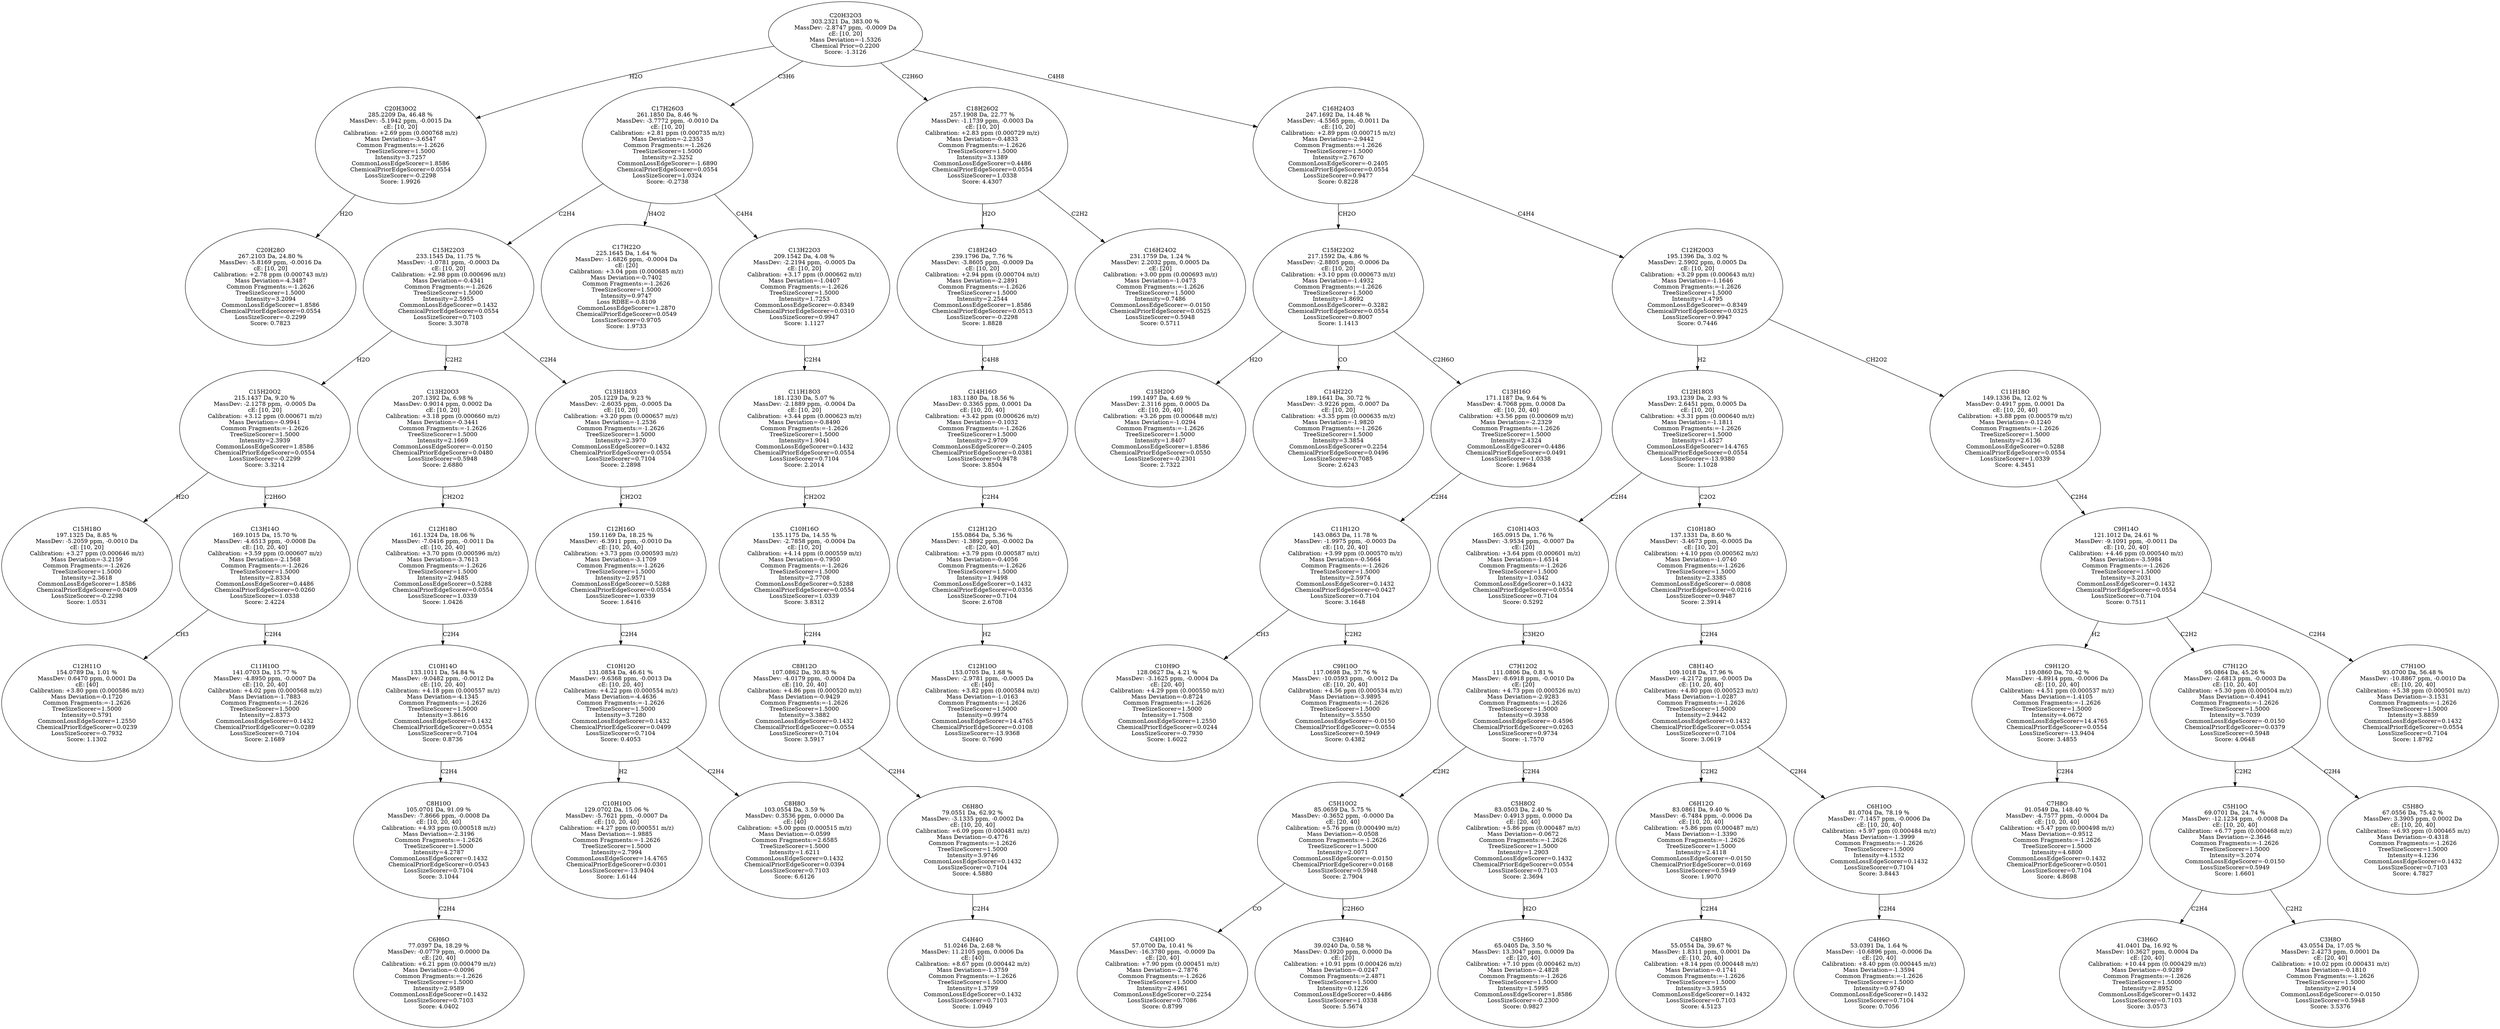 strict digraph {
v1 [label="C20H28O\n267.2103 Da, 24.80 %\nMassDev: -5.8169 ppm, -0.0016 Da\ncE: [10, 20]\nCalibration: +2.78 ppm (0.000743 m/z)\nMass Deviation=-4.3487\nCommon Fragments:=-1.2626\nTreeSizeScorer=1.5000\nIntensity=3.2094\nCommonLossEdgeScorer=1.8586\nChemicalPriorEdgeScorer=0.0554\nLossSizeScorer=-0.2299\nScore: 0.7823"];
v2 [label="C20H30O2\n285.2209 Da, 46.48 %\nMassDev: -5.1942 ppm, -0.0015 Da\ncE: [10, 20]\nCalibration: +2.69 ppm (0.000768 m/z)\nMass Deviation=-3.6547\nCommon Fragments:=-1.2626\nTreeSizeScorer=1.5000\nIntensity=3.7257\nCommonLossEdgeScorer=1.8586\nChemicalPriorEdgeScorer=0.0554\nLossSizeScorer=-0.2298\nScore: 1.9926"];
v3 [label="C15H18O\n197.1325 Da, 8.85 %\nMassDev: -5.2059 ppm, -0.0010 Da\ncE: [10, 20]\nCalibration: +3.27 ppm (0.000646 m/z)\nMass Deviation=-3.2159\nCommon Fragments:=-1.2626\nTreeSizeScorer=1.5000\nIntensity=2.3618\nCommonLossEdgeScorer=1.8586\nChemicalPriorEdgeScorer=0.0409\nLossSizeScorer=-0.2298\nScore: 1.0531"];
v4 [label="C12H11O\n154.0789 Da, 1.01 %\nMassDev: 0.6470 ppm, 0.0001 Da\ncE: [40]\nCalibration: +3.80 ppm (0.000586 m/z)\nMass Deviation=-0.1720\nCommon Fragments:=-1.2626\nTreeSizeScorer=1.5000\nIntensity=0.5791\nCommonLossEdgeScorer=1.2550\nChemicalPriorEdgeScorer=0.0239\nLossSizeScorer=-0.7932\nScore: 1.1302"];
v5 [label="C11H10O\n141.0703 Da, 15.77 %\nMassDev: -4.8950 ppm, -0.0007 Da\ncE: [10, 20, 40]\nCalibration: +4.02 ppm (0.000568 m/z)\nMass Deviation=-1.7883\nCommon Fragments:=-1.2626\nTreeSizeScorer=1.5000\nIntensity=2.8373\nCommonLossEdgeScorer=0.1432\nChemicalPriorEdgeScorer=0.0289\nLossSizeScorer=0.7104\nScore: 2.1689"];
v6 [label="C13H14O\n169.1015 Da, 15.70 %\nMassDev: -4.6513 ppm, -0.0008 Da\ncE: [10, 20, 40]\nCalibration: +3.59 ppm (0.000607 m/z)\nMass Deviation=-2.1568\nCommon Fragments:=-1.2626\nTreeSizeScorer=1.5000\nIntensity=2.8334\nCommonLossEdgeScorer=0.4486\nChemicalPriorEdgeScorer=0.0260\nLossSizeScorer=1.0338\nScore: 2.4224"];
v7 [label="C15H20O2\n215.1437 Da, 9.20 %\nMassDev: -2.1278 ppm, -0.0005 Da\ncE: [10, 20]\nCalibration: +3.12 ppm (0.000671 m/z)\nMass Deviation=-0.9941\nCommon Fragments:=-1.2626\nTreeSizeScorer=1.5000\nIntensity=2.3939\nCommonLossEdgeScorer=1.8586\nChemicalPriorEdgeScorer=0.0554\nLossSizeScorer=-0.2299\nScore: 3.3214"];
v8 [label="C6H6O\n77.0397 Da, 18.29 %\nMassDev: -0.0779 ppm, -0.0000 Da\ncE: [20, 40]\nCalibration: +6.21 ppm (0.000479 m/z)\nMass Deviation=-0.0096\nCommon Fragments:=-1.2626\nTreeSizeScorer=1.5000\nIntensity=2.9589\nCommonLossEdgeScorer=0.1432\nLossSizeScorer=0.7103\nScore: 4.0402"];
v9 [label="C8H10O\n105.0701 Da, 91.09 %\nMassDev: -7.8666 ppm, -0.0008 Da\ncE: [10, 20, 40]\nCalibration: +4.93 ppm (0.000518 m/z)\nMass Deviation=-2.3196\nCommon Fragments:=-1.2626\nTreeSizeScorer=1.5000\nIntensity=4.2787\nCommonLossEdgeScorer=0.1432\nChemicalPriorEdgeScorer=0.0543\nLossSizeScorer=0.7104\nScore: 3.1044"];
v10 [label="C10H14O\n133.1011 Da, 54.84 %\nMassDev: -9.0482 ppm, -0.0012 Da\ncE: [10, 20, 40]\nCalibration: +4.18 ppm (0.000557 m/z)\nMass Deviation=-4.1345\nCommon Fragments:=-1.2626\nTreeSizeScorer=1.5000\nIntensity=3.8616\nCommonLossEdgeScorer=0.1432\nChemicalPriorEdgeScorer=0.0554\nLossSizeScorer=0.7104\nScore: 0.8736"];
v11 [label="C12H18O\n161.1324 Da, 18.06 %\nMassDev: -7.0416 ppm, -0.0011 Da\ncE: [10, 20, 40]\nCalibration: +3.70 ppm (0.000596 m/z)\nMass Deviation=-3.7613\nCommon Fragments:=-1.2626\nTreeSizeScorer=1.5000\nIntensity=2.9485\nCommonLossEdgeScorer=0.5288\nChemicalPriorEdgeScorer=0.0554\nLossSizeScorer=1.0339\nScore: 1.0426"];
v12 [label="C13H20O3\n207.1392 Da, 6.98 %\nMassDev: 0.9014 ppm, 0.0002 Da\ncE: [10, 20]\nCalibration: +3.18 ppm (0.000660 m/z)\nMass Deviation=-0.3441\nCommon Fragments:=-1.2626\nTreeSizeScorer=1.5000\nIntensity=2.1669\nCommonLossEdgeScorer=-0.0150\nChemicalPriorEdgeScorer=0.0480\nLossSizeScorer=0.5948\nScore: 2.6880"];
v13 [label="C10H10O\n129.0702 Da, 15.06 %\nMassDev: -5.7621 ppm, -0.0007 Da\ncE: [10, 20, 40]\nCalibration: +4.27 ppm (0.000551 m/z)\nMass Deviation=-1.9885\nCommon Fragments:=-1.2626\nTreeSizeScorer=1.5000\nIntensity=2.7994\nCommonLossEdgeScorer=14.4765\nChemicalPriorEdgeScorer=0.0301\nLossSizeScorer=-13.9404\nScore: 1.6144"];
v14 [label="C8H8O\n103.0554 Da, 3.59 %\nMassDev: 0.3536 ppm, 0.0000 Da\ncE: [40]\nCalibration: +5.00 ppm (0.000515 m/z)\nMass Deviation=-0.0599\nCommon Fragments:=2.6585\nTreeSizeScorer=1.5000\nIntensity=1.6211\nCommonLossEdgeScorer=0.1432\nChemicalPriorEdgeScorer=0.0394\nLossSizeScorer=0.7103\nScore: 6.6126"];
v15 [label="C10H12O\n131.0854 Da, 46.61 %\nMassDev: -9.6368 ppm, -0.0013 Da\ncE: [10, 20, 40]\nCalibration: +4.22 ppm (0.000554 m/z)\nMass Deviation=-4.4636\nCommon Fragments:=-1.2626\nTreeSizeScorer=1.5000\nIntensity=3.7280\nCommonLossEdgeScorer=0.1432\nChemicalPriorEdgeScorer=0.0499\nLossSizeScorer=0.7104\nScore: 0.4053"];
v16 [label="C12H16O\n159.1169 Da, 18.25 %\nMassDev: -6.3911 ppm, -0.0010 Da\ncE: [10, 20, 40]\nCalibration: +3.73 ppm (0.000593 m/z)\nMass Deviation=-3.1709\nCommon Fragments:=-1.2626\nTreeSizeScorer=1.5000\nIntensity=2.9571\nCommonLossEdgeScorer=0.5288\nChemicalPriorEdgeScorer=0.0554\nLossSizeScorer=1.0339\nScore: 1.6416"];
v17 [label="C13H18O3\n205.1229 Da, 9.23 %\nMassDev: -2.6035 ppm, -0.0005 Da\ncE: [10, 20]\nCalibration: +3.20 ppm (0.000657 m/z)\nMass Deviation=-1.2536\nCommon Fragments:=-1.2626\nTreeSizeScorer=1.5000\nIntensity=2.3970\nCommonLossEdgeScorer=0.1432\nChemicalPriorEdgeScorer=0.0554\nLossSizeScorer=0.7104\nScore: 2.2898"];
v18 [label="C15H22O3\n233.1545 Da, 11.75 %\nMassDev: -1.0781 ppm, -0.0003 Da\ncE: [10, 20]\nCalibration: +2.98 ppm (0.000696 m/z)\nMass Deviation=-0.4341\nCommon Fragments:=-1.2626\nTreeSizeScorer=1.5000\nIntensity=2.5955\nCommonLossEdgeScorer=0.1432\nChemicalPriorEdgeScorer=0.0554\nLossSizeScorer=0.7103\nScore: 3.3078"];
v19 [label="C17H22O\n225.1645 Da, 1.64 %\nMassDev: -1.6826 ppm, -0.0004 Da\ncE: [20]\nCalibration: +3.04 ppm (0.000685 m/z)\nMass Deviation=-0.7402\nCommon Fragments:=-1.2626\nTreeSizeScorer=1.5000\nIntensity=0.9747\nLoss RDBE=-0.8109\nCommonLossEdgeScorer=1.2870\nChemicalPriorEdgeScorer=0.0549\nLossSizeScorer=0.9705\nScore: 1.9733"];
v20 [label="C4H4O\n51.0246 Da, 2.68 %\nMassDev: 11.2105 ppm, 0.0006 Da\ncE: [40]\nCalibration: +8.67 ppm (0.000442 m/z)\nMass Deviation=-1.3759\nCommon Fragments:=-1.2626\nTreeSizeScorer=1.5000\nIntensity=1.3799\nCommonLossEdgeScorer=0.1432\nLossSizeScorer=0.7103\nScore: 1.0949"];
v21 [label="C6H8O\n79.0551 Da, 62.92 %\nMassDev: -3.1335 ppm, -0.0002 Da\ncE: [10, 20, 40]\nCalibration: +6.09 ppm (0.000481 m/z)\nMass Deviation=-0.4776\nCommon Fragments:=-1.2626\nTreeSizeScorer=1.5000\nIntensity=3.9746\nCommonLossEdgeScorer=0.1432\nLossSizeScorer=0.7104\nScore: 4.5880"];
v22 [label="C8H12O\n107.0862 Da, 30.83 %\nMassDev: -4.0179 ppm, -0.0004 Da\ncE: [10, 20, 40]\nCalibration: +4.86 ppm (0.000520 m/z)\nMass Deviation=-0.9429\nCommon Fragments:=-1.2626\nTreeSizeScorer=1.5000\nIntensity=3.3882\nCommonLossEdgeScorer=0.1432\nChemicalPriorEdgeScorer=0.0554\nLossSizeScorer=0.7104\nScore: 3.5917"];
v23 [label="C10H16O\n135.1175 Da, 14.55 %\nMassDev: -2.7858 ppm, -0.0004 Da\ncE: [10, 20]\nCalibration: +4.14 ppm (0.000559 m/z)\nMass Deviation=-0.7950\nCommon Fragments:=-1.2626\nTreeSizeScorer=1.5000\nIntensity=2.7708\nCommonLossEdgeScorer=0.5288\nChemicalPriorEdgeScorer=0.0554\nLossSizeScorer=1.0339\nScore: 3.8312"];
v24 [label="C11H18O3\n181.1230 Da, 5.07 %\nMassDev: -2.1889 ppm, -0.0004 Da\ncE: [10, 20]\nCalibration: +3.44 ppm (0.000623 m/z)\nMass Deviation=-0.8490\nCommon Fragments:=-1.2626\nTreeSizeScorer=1.5000\nIntensity=1.9041\nCommonLossEdgeScorer=0.1432\nChemicalPriorEdgeScorer=0.0554\nLossSizeScorer=0.7104\nScore: 2.2014"];
v25 [label="C13H22O3\n209.1542 Da, 4.08 %\nMassDev: -2.2194 ppm, -0.0005 Da\ncE: [10, 20]\nCalibration: +3.17 ppm (0.000662 m/z)\nMass Deviation=-1.0407\nCommon Fragments:=-1.2626\nTreeSizeScorer=1.5000\nIntensity=1.7253\nCommonLossEdgeScorer=-0.8349\nChemicalPriorEdgeScorer=0.0310\nLossSizeScorer=0.9947\nScore: 1.1127"];
v26 [label="C17H26O3\n261.1850 Da, 8.46 %\nMassDev: -3.7772 ppm, -0.0010 Da\ncE: [10, 20]\nCalibration: +2.81 ppm (0.000735 m/z)\nMass Deviation=-2.2353\nCommon Fragments:=-1.2626\nTreeSizeScorer=1.5000\nIntensity=2.3252\nCommonLossEdgeScorer=-1.6890\nChemicalPriorEdgeScorer=0.0554\nLossSizeScorer=1.0324\nScore: -0.2738"];
v27 [label="C12H10O\n153.0705 Da, 1.68 %\nMassDev: -2.9781 ppm, -0.0005 Da\ncE: [40]\nCalibration: +3.82 ppm (0.000584 m/z)\nMass Deviation=-1.0163\nCommon Fragments:=-1.2626\nTreeSizeScorer=1.5000\nIntensity=0.9974\nCommonLossEdgeScorer=14.4765\nChemicalPriorEdgeScorer=0.0108\nLossSizeScorer=-13.9368\nScore: 0.7690"];
v28 [label="C12H12O\n155.0864 Da, 5.36 %\nMassDev: -1.3892 ppm, -0.0002 Da\ncE: [20, 40]\nCalibration: +3.79 ppm (0.000587 m/z)\nMass Deviation=-0.4056\nCommon Fragments:=-1.2626\nTreeSizeScorer=1.5000\nIntensity=1.9498\nCommonLossEdgeScorer=0.1432\nChemicalPriorEdgeScorer=0.0356\nLossSizeScorer=0.7104\nScore: 2.6708"];
v29 [label="C14H16O\n183.1180 Da, 18.56 %\nMassDev: 0.3365 ppm, 0.0001 Da\ncE: [10, 20, 40]\nCalibration: +3.42 ppm (0.000626 m/z)\nMass Deviation=-0.1032\nCommon Fragments:=-1.2626\nTreeSizeScorer=1.5000\nIntensity=2.9709\nCommonLossEdgeScorer=-0.2405\nChemicalPriorEdgeScorer=0.0381\nLossSizeScorer=0.9478\nScore: 3.8504"];
v30 [label="C18H24O\n239.1796 Da, 7.76 %\nMassDev: -3.8605 ppm, -0.0009 Da\ncE: [10, 20]\nCalibration: +2.94 ppm (0.000704 m/z)\nMass Deviation=-2.2891\nCommon Fragments:=-1.2626\nTreeSizeScorer=1.5000\nIntensity=2.2544\nCommonLossEdgeScorer=1.8586\nChemicalPriorEdgeScorer=0.0513\nLossSizeScorer=-0.2298\nScore: 1.8828"];
v31 [label="C16H24O2\n231.1759 Da, 1.24 %\nMassDev: 2.2032 ppm, 0.0005 Da\ncE: [20]\nCalibration: +3.00 ppm (0.000693 m/z)\nMass Deviation=-1.0473\nCommon Fragments:=-1.2626\nTreeSizeScorer=1.5000\nIntensity=0.7486\nCommonLossEdgeScorer=-0.0150\nChemicalPriorEdgeScorer=0.0525\nLossSizeScorer=0.5948\nScore: 0.5711"];
v32 [label="C18H26O2\n257.1908 Da, 22.77 %\nMassDev: -1.1739 ppm, -0.0003 Da\ncE: [10, 20]\nCalibration: +2.83 ppm (0.000729 m/z)\nMass Deviation=-0.4833\nCommon Fragments:=-1.2626\nTreeSizeScorer=1.5000\nIntensity=3.1389\nCommonLossEdgeScorer=0.4486\nChemicalPriorEdgeScorer=0.0554\nLossSizeScorer=1.0338\nScore: 4.4307"];
v33 [label="C15H20O\n199.1497 Da, 4.69 %\nMassDev: 2.3116 ppm, 0.0005 Da\ncE: [10, 20, 40]\nCalibration: +3.26 ppm (0.000648 m/z)\nMass Deviation=-1.0294\nCommon Fragments:=-1.2626\nTreeSizeScorer=1.5000\nIntensity=1.8407\nCommonLossEdgeScorer=1.8586\nChemicalPriorEdgeScorer=0.0550\nLossSizeScorer=-0.2301\nScore: 2.7322"];
v34 [label="C14H22O\n189.1641 Da, 30.72 %\nMassDev: -3.9226 ppm, -0.0007 Da\ncE: [10, 20]\nCalibration: +3.35 ppm (0.000635 m/z)\nMass Deviation=-1.9820\nCommon Fragments:=-1.2626\nTreeSizeScorer=1.5000\nIntensity=3.3854\nCommonLossEdgeScorer=0.2254\nChemicalPriorEdgeScorer=0.0496\nLossSizeScorer=0.7085\nScore: 2.6243"];
v35 [label="C10H9O\n128.0627 Da, 4.21 %\nMassDev: -3.1625 ppm, -0.0004 Da\ncE: [20, 40]\nCalibration: +4.29 ppm (0.000550 m/z)\nMass Deviation=-0.8724\nCommon Fragments:=-1.2626\nTreeSizeScorer=1.5000\nIntensity=1.7508\nCommonLossEdgeScorer=1.2550\nChemicalPriorEdgeScorer=0.0244\nLossSizeScorer=-0.7930\nScore: 1.6022"];
v36 [label="C9H10O\n117.0698 Da, 37.76 %\nMassDev: -10.0593 ppm, -0.0012 Da\ncE: [10, 20, 40]\nCalibration: +4.56 ppm (0.000534 m/z)\nMass Deviation=-3.9895\nCommon Fragments:=-1.2626\nTreeSizeScorer=1.5000\nIntensity=3.5550\nCommonLossEdgeScorer=-0.0150\nChemicalPriorEdgeScorer=0.0554\nLossSizeScorer=0.5949\nScore: 0.4382"];
v37 [label="C11H12O\n143.0863 Da, 11.78 %\nMassDev: -1.9975 ppm, -0.0003 Da\ncE: [10, 20, 40]\nCalibration: +3.99 ppm (0.000570 m/z)\nMass Deviation=-0.5664\nCommon Fragments:=-1.2626\nTreeSizeScorer=1.5000\nIntensity=2.5974\nCommonLossEdgeScorer=0.1432\nChemicalPriorEdgeScorer=0.0427\nLossSizeScorer=0.7104\nScore: 3.1648"];
v38 [label="C13H16O\n171.1187 Da, 9.64 %\nMassDev: 4.7068 ppm, 0.0008 Da\ncE: [10, 20, 40]\nCalibration: +3.56 ppm (0.000609 m/z)\nMass Deviation=-2.2329\nCommon Fragments:=-1.2626\nTreeSizeScorer=1.5000\nIntensity=2.4324\nCommonLossEdgeScorer=0.4486\nChemicalPriorEdgeScorer=0.0491\nLossSizeScorer=1.0338\nScore: 1.9684"];
v39 [label="C15H22O2\n217.1592 Da, 4.86 %\nMassDev: -2.8805 ppm, -0.0006 Da\ncE: [10, 20]\nCalibration: +3.10 ppm (0.000673 m/z)\nMass Deviation=-1.4932\nCommon Fragments:=-1.2626\nTreeSizeScorer=1.5000\nIntensity=1.8692\nCommonLossEdgeScorer=-0.3282\nChemicalPriorEdgeScorer=0.0554\nLossSizeScorer=0.8007\nScore: 1.1413"];
v40 [label="C4H10O\n57.0700 Da, 10.41 %\nMassDev: -16.3780 ppm, -0.0009 Da\ncE: [20, 40]\nCalibration: +7.90 ppm (0.000451 m/z)\nMass Deviation=-2.7876\nCommon Fragments:=-1.2626\nTreeSizeScorer=1.5000\nIntensity=2.4961\nCommonLossEdgeScorer=0.2254\nLossSizeScorer=0.7086\nScore: 0.8799"];
v41 [label="C3H4O\n39.0240 Da, 0.58 %\nMassDev: 0.3920 ppm, 0.0000 Da\ncE: [20]\nCalibration: +10.91 ppm (0.000426 m/z)\nMass Deviation=-0.0247\nCommon Fragments:=2.4871\nTreeSizeScorer=1.5000\nIntensity=0.1226\nCommonLossEdgeScorer=0.4486\nLossSizeScorer=1.0338\nScore: 5.5674"];
v42 [label="C5H10O2\n85.0659 Da, 5.75 %\nMassDev: -0.3652 ppm, -0.0000 Da\ncE: [20, 40]\nCalibration: +5.76 ppm (0.000490 m/z)\nMass Deviation=-0.0508\nCommon Fragments:=-1.2626\nTreeSizeScorer=1.5000\nIntensity=2.0071\nCommonLossEdgeScorer=-0.0150\nChemicalPriorEdgeScorer=0.0168\nLossSizeScorer=0.5948\nScore: 2.7904"];
v43 [label="C5H6O\n65.0405 Da, 3.50 %\nMassDev: 13.3047 ppm, 0.0009 Da\ncE: [20, 40]\nCalibration: +7.10 ppm (0.000462 m/z)\nMass Deviation=-2.4828\nCommon Fragments:=-1.2626\nTreeSizeScorer=1.5000\nIntensity=1.5995\nCommonLossEdgeScorer=1.8586\nLossSizeScorer=-0.2300\nScore: 0.9827"];
v44 [label="C5H8O2\n83.0503 Da, 2.40 %\nMassDev: 0.4913 ppm, 0.0000 Da\ncE: [20, 40]\nCalibration: +5.86 ppm (0.000487 m/z)\nMass Deviation=-0.0672\nCommon Fragments:=-1.2626\nTreeSizeScorer=1.5000\nIntensity=1.2903\nCommonLossEdgeScorer=0.1432\nChemicalPriorEdgeScorer=0.0554\nLossSizeScorer=0.7103\nScore: 2.3694"];
v45 [label="C7H12O2\n111.0806 Da, 0.81 %\nMassDev: -8.6918 ppm, -0.0010 Da\ncE: [20]\nCalibration: +4.73 ppm (0.000526 m/z)\nMass Deviation=-2.9283\nCommon Fragments:=-1.2626\nTreeSizeScorer=1.5000\nIntensity=0.3938\nCommonLossEdgeScorer=-0.4596\nChemicalPriorEdgeScorer=0.0263\nLossSizeScorer=0.9734\nScore: -1.7570"];
v46 [label="C10H14O3\n165.0915 Da, 1.76 %\nMassDev: -3.9534 ppm, -0.0007 Da\ncE: [20]\nCalibration: +3.64 ppm (0.000601 m/z)\nMass Deviation=-1.6514\nCommon Fragments:=-1.2626\nTreeSizeScorer=1.5000\nIntensity=1.0342\nCommonLossEdgeScorer=0.1432\nChemicalPriorEdgeScorer=0.0554\nLossSizeScorer=0.7104\nScore: 0.5292"];
v47 [label="C4H8O\n55.0554 Da, 39.67 %\nMassDev: 1.8311 ppm, 0.0001 Da\ncE: [10, 20, 40]\nCalibration: +8.14 ppm (0.000448 m/z)\nMass Deviation=-0.1741\nCommon Fragments:=-1.2626\nTreeSizeScorer=1.5000\nIntensity=3.5955\nCommonLossEdgeScorer=0.1432\nLossSizeScorer=0.7103\nScore: 4.5123"];
v48 [label="C6H12O\n83.0861 Da, 9.40 %\nMassDev: -6.7484 ppm, -0.0006 Da\ncE: [10, 20, 40]\nCalibration: +5.86 ppm (0.000487 m/z)\nMass Deviation=-1.3390\nCommon Fragments:=-1.2626\nTreeSizeScorer=1.5000\nIntensity=2.4118\nCommonLossEdgeScorer=-0.0150\nChemicalPriorEdgeScorer=0.0169\nLossSizeScorer=0.5949\nScore: 1.9070"];
v49 [label="C4H6O\n53.0391 Da, 1.64 %\nMassDev: -10.6896 ppm, -0.0006 Da\ncE: [20, 40]\nCalibration: +8.40 ppm (0.000445 m/z)\nMass Deviation=-1.3594\nCommon Fragments:=-1.2626\nTreeSizeScorer=1.5000\nIntensity=0.9740\nCommonLossEdgeScorer=0.1432\nLossSizeScorer=0.7104\nScore: 0.7056"];
v50 [label="C6H10O\n81.0704 Da, 78.19 %\nMassDev: -7.1457 ppm, -0.0006 Da\ncE: [10, 20, 40]\nCalibration: +5.97 ppm (0.000484 m/z)\nMass Deviation=-1.3999\nCommon Fragments:=-1.2626\nTreeSizeScorer=1.5000\nIntensity=4.1532\nCommonLossEdgeScorer=0.1432\nLossSizeScorer=0.7104\nScore: 3.8443"];
v51 [label="C8H14O\n109.1018 Da, 17.96 %\nMassDev: -4.2172 ppm, -0.0005 Da\ncE: [10, 20, 40]\nCalibration: +4.80 ppm (0.000523 m/z)\nMass Deviation=-1.0287\nCommon Fragments:=-1.2626\nTreeSizeScorer=1.5000\nIntensity=2.9442\nCommonLossEdgeScorer=0.1432\nChemicalPriorEdgeScorer=0.0554\nLossSizeScorer=0.7104\nScore: 3.0619"];
v52 [label="C10H18O\n137.1331 Da, 8.60 %\nMassDev: -3.4673 ppm, -0.0005 Da\ncE: [10, 20]\nCalibration: +4.10 ppm (0.000562 m/z)\nMass Deviation=-1.0740\nCommon Fragments:=-1.2626\nTreeSizeScorer=1.5000\nIntensity=2.3385\nCommonLossEdgeScorer=-0.0808\nChemicalPriorEdgeScorer=0.0216\nLossSizeScorer=0.9487\nScore: 2.3914"];
v53 [label="C12H18O3\n193.1239 Da, 2.93 %\nMassDev: 2.6451 ppm, 0.0005 Da\ncE: [10, 20]\nCalibration: +3.31 ppm (0.000640 m/z)\nMass Deviation=-1.1811\nCommon Fragments:=-1.2626\nTreeSizeScorer=1.5000\nIntensity=1.4527\nCommonLossEdgeScorer=14.4765\nChemicalPriorEdgeScorer=0.0554\nLossSizeScorer=-13.9380\nScore: 1.1028"];
v54 [label="C7H8O\n91.0549 Da, 148.40 %\nMassDev: -4.7577 ppm, -0.0004 Da\ncE: [10, 20, 40]\nCalibration: +5.47 ppm (0.000498 m/z)\nMass Deviation=-0.9512\nCommon Fragments:=-1.2626\nTreeSizeScorer=1.5000\nIntensity=4.6800\nCommonLossEdgeScorer=0.1432\nChemicalPriorEdgeScorer=0.0501\nLossSizeScorer=0.7104\nScore: 4.8698"];
v55 [label="C9H12O\n119.0860 Da, 70.42 %\nMassDev: -4.8914 ppm, -0.0006 Da\ncE: [10, 20, 40]\nCalibration: +4.51 ppm (0.000537 m/z)\nMass Deviation=-1.4105\nCommon Fragments:=-1.2626\nTreeSizeScorer=1.5000\nIntensity=4.0672\nCommonLossEdgeScorer=14.4765\nChemicalPriorEdgeScorer=0.0554\nLossSizeScorer=-13.9404\nScore: 3.4855"];
v56 [label="C3H6O\n41.0401 Da, 16.92 %\nMassDev: 10.3627 ppm, 0.0004 Da\ncE: [20, 40]\nCalibration: +10.44 ppm (0.000429 m/z)\nMass Deviation=-0.9289\nCommon Fragments:=-1.2626\nTreeSizeScorer=1.5000\nIntensity=2.8952\nCommonLossEdgeScorer=0.1432\nLossSizeScorer=0.7103\nScore: 3.0573"];
v57 [label="C3H8O\n43.0554 Da, 17.05 %\nMassDev: 2.4273 ppm, 0.0001 Da\ncE: [20, 40]\nCalibration: +10.02 ppm (0.000431 m/z)\nMass Deviation=-0.1810\nCommon Fragments:=-1.2626\nTreeSizeScorer=1.5000\nIntensity=2.9014\nCommonLossEdgeScorer=-0.0150\nLossSizeScorer=0.5948\nScore: 3.5376"];
v58 [label="C5H10O\n69.0701 Da, 24.74 %\nMassDev: -12.1234 ppm, -0.0008 Da\ncE: [10, 20, 40]\nCalibration: +6.77 ppm (0.000468 m/z)\nMass Deviation=-2.3646\nCommon Fragments:=-1.2626\nTreeSizeScorer=1.5000\nIntensity=3.2074\nCommonLossEdgeScorer=-0.0150\nLossSizeScorer=0.5949\nScore: 1.6601"];
v59 [label="C5H8O\n67.0556 Da, 75.42 %\nMassDev: 3.3905 ppm, 0.0002 Da\ncE: [10, 20, 40]\nCalibration: +6.93 ppm (0.000465 m/z)\nMass Deviation=-0.4318\nCommon Fragments:=-1.2626\nTreeSizeScorer=1.5000\nIntensity=4.1236\nCommonLossEdgeScorer=0.1432\nLossSizeScorer=0.7103\nScore: 4.7827"];
v60 [label="C7H12O\n95.0864 Da, 45.26 %\nMassDev: -2.6813 ppm, -0.0003 Da\ncE: [10, 20, 40]\nCalibration: +5.30 ppm (0.000504 m/z)\nMass Deviation=-0.4941\nCommon Fragments:=-1.2626\nTreeSizeScorer=1.5000\nIntensity=3.7039\nCommonLossEdgeScorer=-0.0150\nChemicalPriorEdgeScorer=0.0379\nLossSizeScorer=0.5948\nScore: 4.0648"];
v61 [label="C7H10O\n93.0700 Da, 56.48 %\nMassDev: -10.8867 ppm, -0.0010 Da\ncE: [10, 20, 40]\nCalibration: +5.38 ppm (0.000501 m/z)\nMass Deviation=-3.1531\nCommon Fragments:=-1.2626\nTreeSizeScorer=1.5000\nIntensity=3.8859\nCommonLossEdgeScorer=0.1432\nChemicalPriorEdgeScorer=0.0554\nLossSizeScorer=0.7104\nScore: 1.8792"];
v62 [label="C9H14O\n121.1012 Da, 24.61 %\nMassDev: -9.1091 ppm, -0.0011 Da\ncE: [10, 20, 40]\nCalibration: +4.46 ppm (0.000540 m/z)\nMass Deviation=-3.5984\nCommon Fragments:=-1.2626\nTreeSizeScorer=1.5000\nIntensity=3.2031\nCommonLossEdgeScorer=0.1432\nChemicalPriorEdgeScorer=0.0554\nLossSizeScorer=0.7104\nScore: 0.7511"];
v63 [label="C11H18O\n149.1336 Da, 12.02 %\nMassDev: 0.4917 ppm, 0.0001 Da\ncE: [10, 20, 40]\nCalibration: +3.88 ppm (0.000579 m/z)\nMass Deviation=-0.1240\nCommon Fragments:=-1.2626\nTreeSizeScorer=1.5000\nIntensity=2.6136\nCommonLossEdgeScorer=0.5288\nChemicalPriorEdgeScorer=0.0554\nLossSizeScorer=1.0339\nScore: 4.3451"];
v64 [label="C12H20O3\n195.1396 Da, 3.02 %\nMassDev: 2.5902 ppm, 0.0005 Da\ncE: [10, 20]\nCalibration: +3.29 ppm (0.000643 m/z)\nMass Deviation=-1.1646\nCommon Fragments:=-1.2626\nTreeSizeScorer=1.5000\nIntensity=1.4795\nCommonLossEdgeScorer=-0.8349\nChemicalPriorEdgeScorer=0.0325\nLossSizeScorer=0.9947\nScore: 0.7446"];
v65 [label="C16H24O3\n247.1692 Da, 14.48 %\nMassDev: -4.5565 ppm, -0.0011 Da\ncE: [10, 20]\nCalibration: +2.89 ppm (0.000715 m/z)\nMass Deviation=-2.9442\nCommon Fragments:=-1.2626\nTreeSizeScorer=1.5000\nIntensity=2.7670\nCommonLossEdgeScorer=-0.2405\nChemicalPriorEdgeScorer=0.0554\nLossSizeScorer=0.9477\nScore: 0.8228"];
v66 [label="C20H32O3\n303.2321 Da, 383.00 %\nMassDev: -2.8747 ppm, -0.0009 Da\ncE: [10, 20]\nMass Deviation=-1.5326\nChemical Prior=0.2200\nScore: -1.3126"];
v2 -> v1 [label="H2O"];
v66 -> v2 [label="H2O"];
v7 -> v3 [label="H2O"];
v6 -> v4 [label="CH3"];
v6 -> v5 [label="C2H4"];
v7 -> v6 [label="C2H6O"];
v18 -> v7 [label="H2O"];
v9 -> v8 [label="C2H4"];
v10 -> v9 [label="C2H4"];
v11 -> v10 [label="C2H4"];
v12 -> v11 [label="CH2O2"];
v18 -> v12 [label="C2H2"];
v15 -> v13 [label="H2"];
v15 -> v14 [label="C2H4"];
v16 -> v15 [label="C2H4"];
v17 -> v16 [label="CH2O2"];
v18 -> v17 [label="C2H4"];
v26 -> v18 [label="C2H4"];
v26 -> v19 [label="H4O2"];
v21 -> v20 [label="C2H4"];
v22 -> v21 [label="C2H4"];
v23 -> v22 [label="C2H4"];
v24 -> v23 [label="CH2O2"];
v25 -> v24 [label="C2H4"];
v26 -> v25 [label="C4H4"];
v66 -> v26 [label="C3H6"];
v28 -> v27 [label="H2"];
v29 -> v28 [label="C2H4"];
v30 -> v29 [label="C4H8"];
v32 -> v30 [label="H2O"];
v32 -> v31 [label="C2H2"];
v66 -> v32 [label="C2H6O"];
v39 -> v33 [label="H2O"];
v39 -> v34 [label="CO"];
v37 -> v35 [label="CH3"];
v37 -> v36 [label="C2H2"];
v38 -> v37 [label="C2H4"];
v39 -> v38 [label="C2H6O"];
v65 -> v39 [label="CH2O"];
v42 -> v40 [label="CO"];
v42 -> v41 [label="C2H6O"];
v45 -> v42 [label="C2H2"];
v44 -> v43 [label="H2O"];
v45 -> v44 [label="C2H4"];
v46 -> v45 [label="C3H2O"];
v53 -> v46 [label="C2H4"];
v48 -> v47 [label="C2H4"];
v51 -> v48 [label="C2H2"];
v50 -> v49 [label="C2H4"];
v51 -> v50 [label="C2H4"];
v52 -> v51 [label="C2H4"];
v53 -> v52 [label="C2O2"];
v64 -> v53 [label="H2"];
v55 -> v54 [label="C2H4"];
v62 -> v55 [label="H2"];
v58 -> v56 [label="C2H4"];
v58 -> v57 [label="C2H2"];
v60 -> v58 [label="C2H2"];
v60 -> v59 [label="C2H4"];
v62 -> v60 [label="C2H2"];
v62 -> v61 [label="C2H4"];
v63 -> v62 [label="C2H4"];
v64 -> v63 [label="CH2O2"];
v65 -> v64 [label="C4H4"];
v66 -> v65 [label="C4H8"];
}